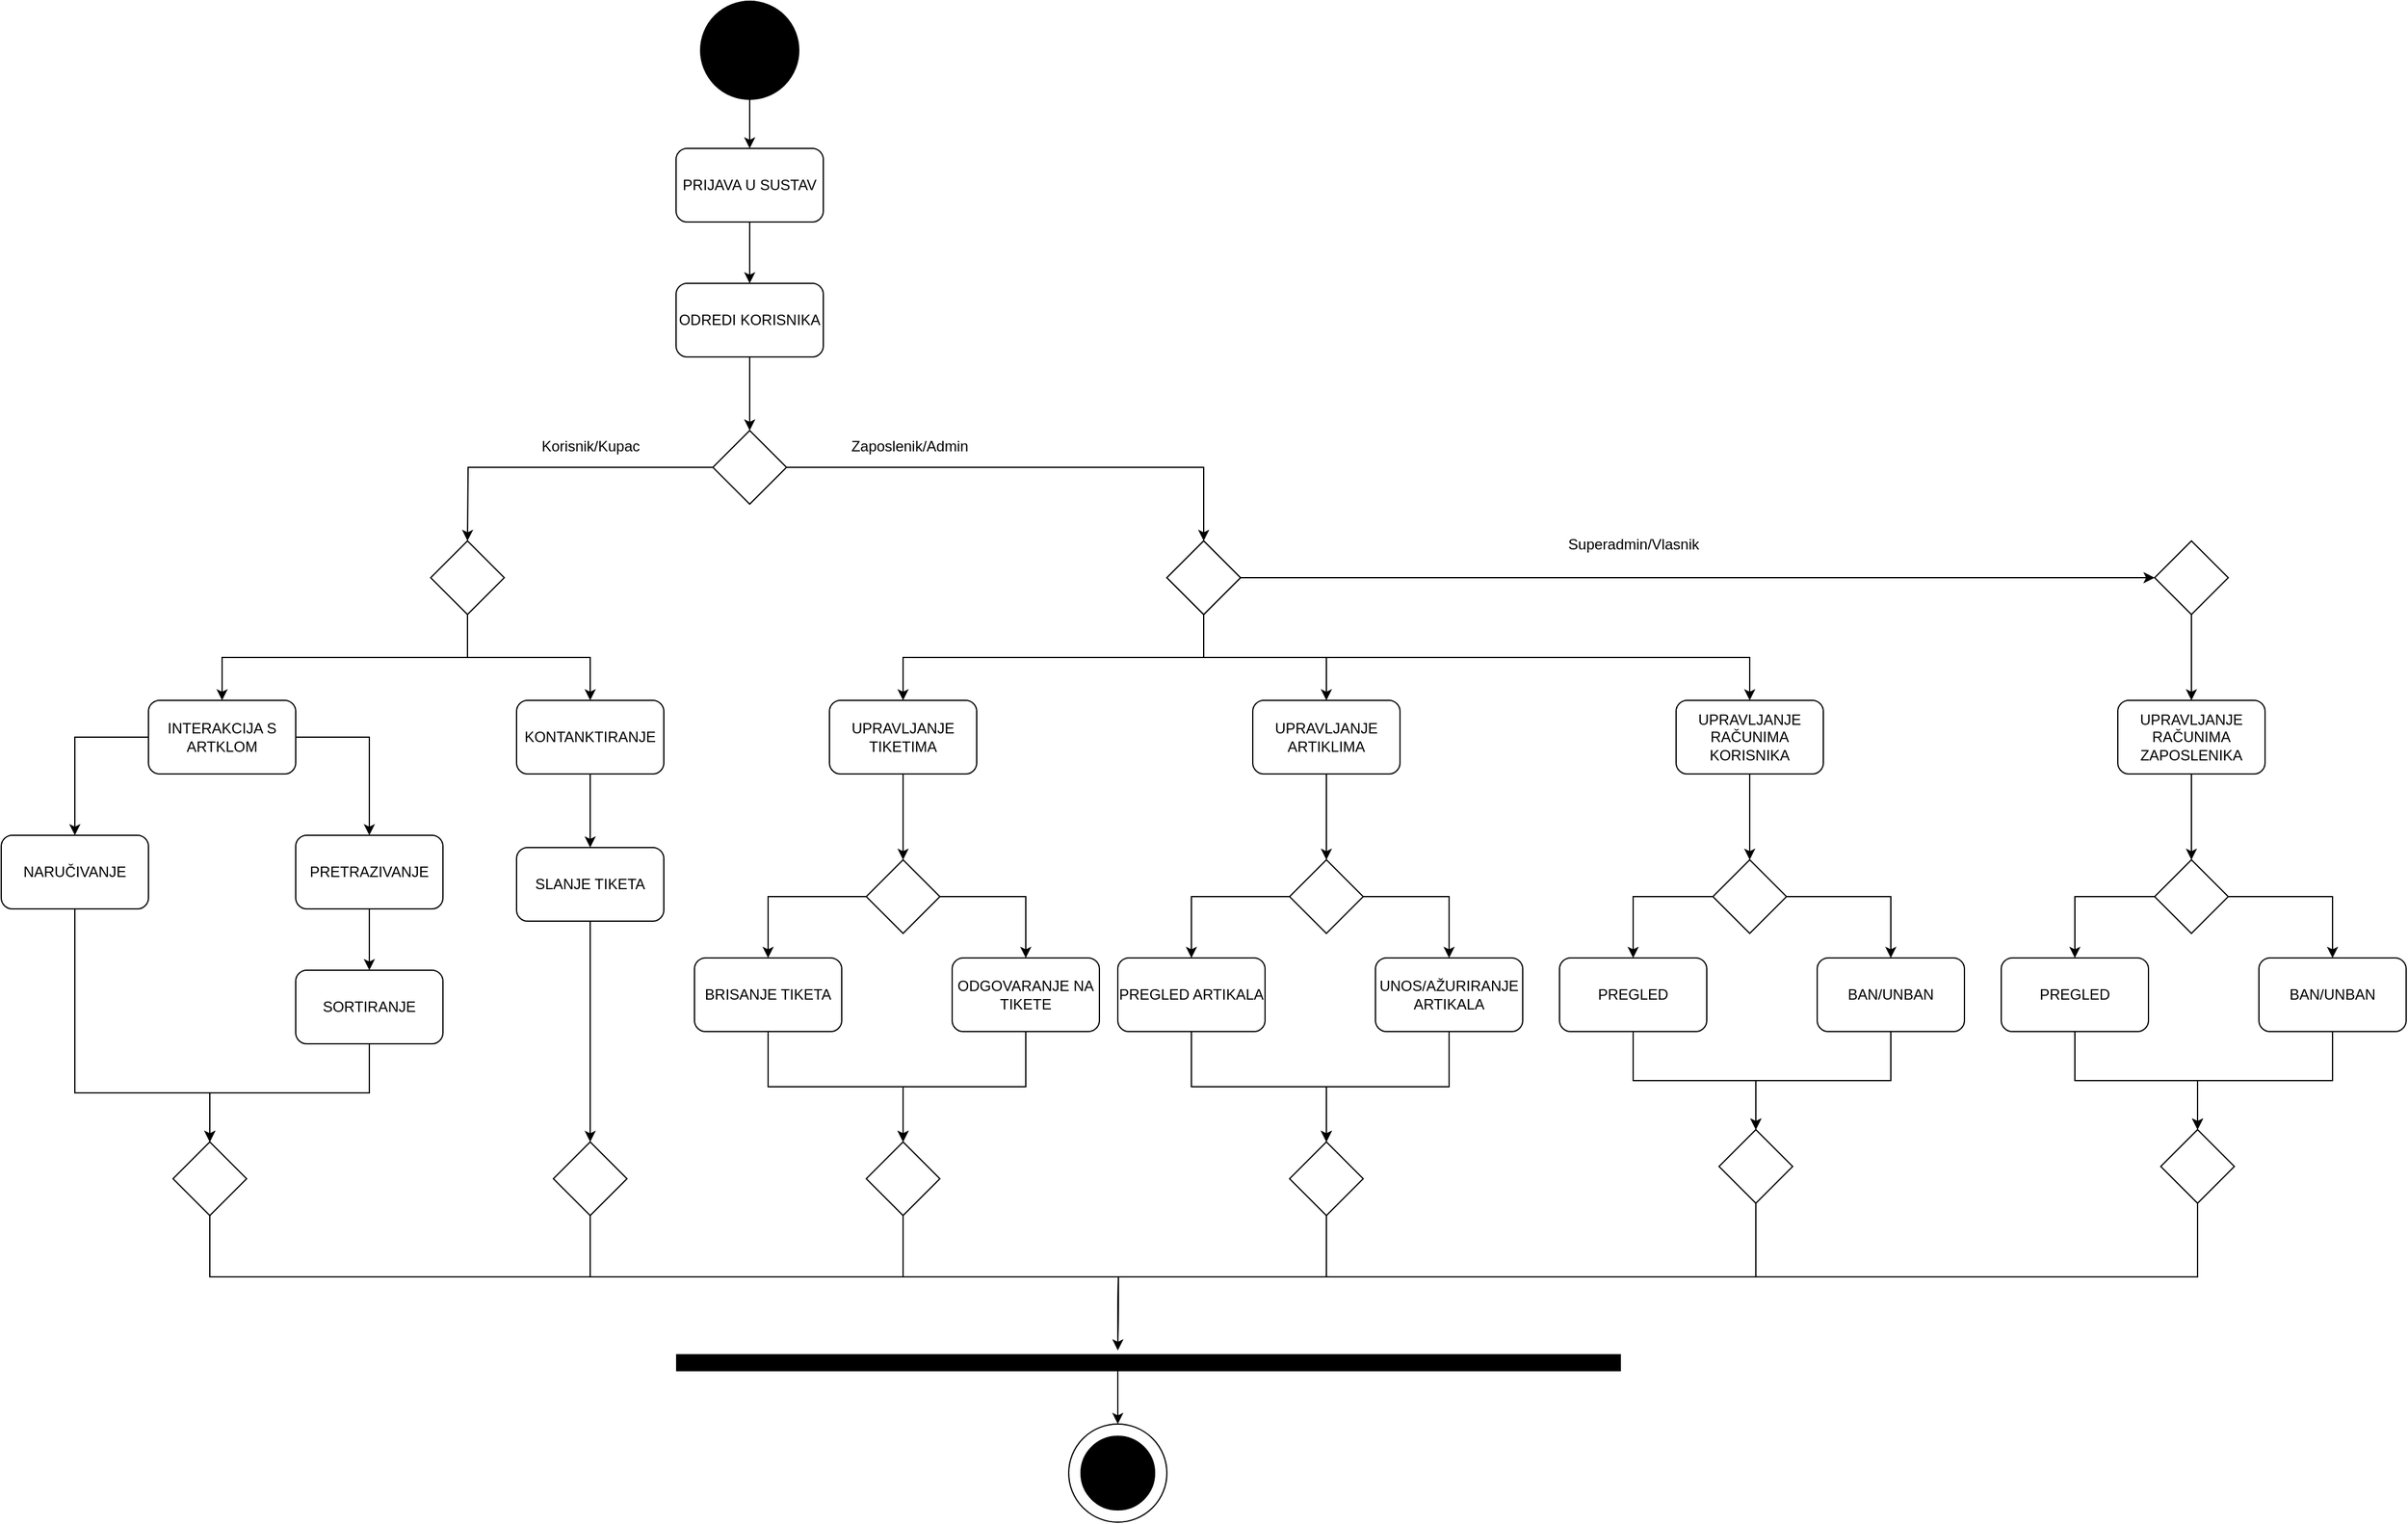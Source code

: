 <mxfile version="24.5.4" type="device">
  <diagram name="Page-1" id="CRayuH1D4yztOGFUTux5">
    <mxGraphModel dx="1900" dy="589" grid="1" gridSize="10" guides="1" tooltips="1" connect="1" arrows="1" fold="1" page="1" pageScale="1" pageWidth="850" pageHeight="1100" math="0" shadow="0">
      <root>
        <mxCell id="0" />
        <mxCell id="1" parent="0" />
        <mxCell id="VTIJ_GDe0LgsKLtdGAgx-5" style="edgeStyle=orthogonalEdgeStyle;rounded=0;orthogonalLoop=1;jettySize=auto;html=1;exitX=0.5;exitY=1;exitDx=0;exitDy=0;entryX=0.5;entryY=0;entryDx=0;entryDy=0;" parent="1" source="VTIJ_GDe0LgsKLtdGAgx-1" target="VTIJ_GDe0LgsKLtdGAgx-3" edge="1">
          <mxGeometry relative="1" as="geometry" />
        </mxCell>
        <mxCell id="VTIJ_GDe0LgsKLtdGAgx-1" value="" style="ellipse;whiteSpace=wrap;html=1;aspect=fixed;fillColor=#000000;" parent="1" vertex="1">
          <mxGeometry x="360" y="50" width="80" height="80" as="geometry" />
        </mxCell>
        <mxCell id="VTIJ_GDe0LgsKLtdGAgx-9" style="edgeStyle=orthogonalEdgeStyle;rounded=0;orthogonalLoop=1;jettySize=auto;html=1;exitX=0.5;exitY=1;exitDx=0;exitDy=0;entryX=0.5;entryY=0;entryDx=0;entryDy=0;" parent="1" source="VTIJ_GDe0LgsKLtdGAgx-3" target="VTIJ_GDe0LgsKLtdGAgx-8" edge="1">
          <mxGeometry relative="1" as="geometry" />
        </mxCell>
        <mxCell id="VTIJ_GDe0LgsKLtdGAgx-3" value="PRIJAVA U SUSTAV" style="rounded=1;whiteSpace=wrap;html=1;" parent="1" vertex="1">
          <mxGeometry x="340" y="170" width="120" height="60" as="geometry" />
        </mxCell>
        <mxCell id="VTIJ_GDe0LgsKLtdGAgx-76" style="edgeStyle=orthogonalEdgeStyle;rounded=0;orthogonalLoop=1;jettySize=auto;html=1;exitX=0.5;exitY=1;exitDx=0;exitDy=0;entryX=0.5;entryY=0;entryDx=0;entryDy=0;" parent="1" source="VTIJ_GDe0LgsKLtdGAgx-4" target="VTIJ_GDe0LgsKLtdGAgx-75" edge="1">
          <mxGeometry relative="1" as="geometry" />
        </mxCell>
        <mxCell id="VTIJ_GDe0LgsKLtdGAgx-4" value="UPRAVLJANJE RAČUNIMA KORISNIKA" style="rounded=1;whiteSpace=wrap;html=1;" parent="1" vertex="1">
          <mxGeometry x="1155" y="620" width="120" height="60" as="geometry" />
        </mxCell>
        <mxCell id="VTIJ_GDe0LgsKLtdGAgx-29" style="edgeStyle=orthogonalEdgeStyle;rounded=0;orthogonalLoop=1;jettySize=auto;html=1;exitX=0.5;exitY=1;exitDx=0;exitDy=0;entryX=0.5;entryY=0;entryDx=0;entryDy=0;" parent="1" source="VTIJ_GDe0LgsKLtdGAgx-6" target="VTIJ_GDe0LgsKLtdGAgx-26" edge="1">
          <mxGeometry relative="1" as="geometry" />
        </mxCell>
        <mxCell id="VTIJ_GDe0LgsKLtdGAgx-6" value="UPRAVLJANJE TIKETIMA" style="rounded=1;whiteSpace=wrap;html=1;" parent="1" vertex="1">
          <mxGeometry x="465" y="620" width="120" height="60" as="geometry" />
        </mxCell>
        <mxCell id="VTIJ_GDe0LgsKLtdGAgx-16" style="edgeStyle=orthogonalEdgeStyle;rounded=0;orthogonalLoop=1;jettySize=auto;html=1;exitX=0.5;exitY=1;exitDx=0;exitDy=0;" parent="1" source="VTIJ_GDe0LgsKLtdGAgx-7" edge="1">
          <mxGeometry relative="1" as="geometry">
            <mxPoint x="870" y="750" as="targetPoint" />
          </mxGeometry>
        </mxCell>
        <mxCell id="VTIJ_GDe0LgsKLtdGAgx-7" value="UPRAVLJANJE ARTIKLIMA" style="rounded=1;whiteSpace=wrap;html=1;" parent="1" vertex="1">
          <mxGeometry x="810" y="620" width="120" height="60" as="geometry" />
        </mxCell>
        <mxCell id="VTIJ_GDe0LgsKLtdGAgx-11" style="edgeStyle=orthogonalEdgeStyle;rounded=0;orthogonalLoop=1;jettySize=auto;html=1;exitX=0.5;exitY=1;exitDx=0;exitDy=0;entryX=0.5;entryY=0;entryDx=0;entryDy=0;" parent="1" source="VTIJ_GDe0LgsKLtdGAgx-8" target="VTIJ_GDe0LgsKLtdGAgx-10" edge="1">
          <mxGeometry relative="1" as="geometry" />
        </mxCell>
        <mxCell id="VTIJ_GDe0LgsKLtdGAgx-8" value="ODREDI KORISNIKA" style="rounded=1;whiteSpace=wrap;html=1;" parent="1" vertex="1">
          <mxGeometry x="340" y="280" width="120" height="60" as="geometry" />
        </mxCell>
        <mxCell id="VTIJ_GDe0LgsKLtdGAgx-13" style="edgeStyle=orthogonalEdgeStyle;rounded=0;orthogonalLoop=1;jettySize=auto;html=1;exitX=0;exitY=0.5;exitDx=0;exitDy=0;" parent="1" source="VTIJ_GDe0LgsKLtdGAgx-10" edge="1">
          <mxGeometry relative="1" as="geometry">
            <mxPoint x="170" y="490" as="targetPoint" />
          </mxGeometry>
        </mxCell>
        <mxCell id="VTIJ_GDe0LgsKLtdGAgx-30" style="edgeStyle=orthogonalEdgeStyle;rounded=0;orthogonalLoop=1;jettySize=auto;html=1;exitX=1;exitY=0.5;exitDx=0;exitDy=0;entryX=0.5;entryY=0;entryDx=0;entryDy=0;" parent="1" source="VTIJ_GDe0LgsKLtdGAgx-10" target="VTIJ_GDe0LgsKLtdGAgx-21" edge="1">
          <mxGeometry relative="1" as="geometry" />
        </mxCell>
        <mxCell id="VTIJ_GDe0LgsKLtdGAgx-10" value="" style="rhombus;whiteSpace=wrap;html=1;" parent="1" vertex="1">
          <mxGeometry x="370" y="400" width="60" height="60" as="geometry" />
        </mxCell>
        <mxCell id="VTIJ_GDe0LgsKLtdGAgx-14" value="Korisnik/Kupac" style="text;html=1;align=center;verticalAlign=middle;resizable=0;points=[];autosize=1;strokeColor=none;fillColor=none;" parent="1" vertex="1">
          <mxGeometry x="220" y="398" width="100" height="30" as="geometry" />
        </mxCell>
        <mxCell id="VTIJ_GDe0LgsKLtdGAgx-15" value="Zaposlenik/Admin" style="text;html=1;align=center;verticalAlign=middle;resizable=0;points=[];autosize=1;strokeColor=none;fillColor=none;" parent="1" vertex="1">
          <mxGeometry x="470" y="398" width="120" height="30" as="geometry" />
        </mxCell>
        <mxCell id="VTIJ_GDe0LgsKLtdGAgx-22" style="edgeStyle=orthogonalEdgeStyle;rounded=0;orthogonalLoop=1;jettySize=auto;html=1;exitX=0;exitY=0.5;exitDx=0;exitDy=0;entryX=0.5;entryY=0;entryDx=0;entryDy=0;" parent="1" source="VTIJ_GDe0LgsKLtdGAgx-17" target="VTIJ_GDe0LgsKLtdGAgx-18" edge="1">
          <mxGeometry relative="1" as="geometry" />
        </mxCell>
        <mxCell id="VTIJ_GDe0LgsKLtdGAgx-23" style="edgeStyle=orthogonalEdgeStyle;rounded=0;orthogonalLoop=1;jettySize=auto;html=1;exitX=1;exitY=0.5;exitDx=0;exitDy=0;entryX=0.5;entryY=0;entryDx=0;entryDy=0;" parent="1" source="VTIJ_GDe0LgsKLtdGAgx-17" target="VTIJ_GDe0LgsKLtdGAgx-20" edge="1">
          <mxGeometry relative="1" as="geometry" />
        </mxCell>
        <mxCell id="VTIJ_GDe0LgsKLtdGAgx-17" value="" style="rhombus;whiteSpace=wrap;html=1;" parent="1" vertex="1">
          <mxGeometry x="840" y="750" width="60" height="60" as="geometry" />
        </mxCell>
        <mxCell id="VTIJ_GDe0LgsKLtdGAgx-56" style="edgeStyle=orthogonalEdgeStyle;rounded=0;orthogonalLoop=1;jettySize=auto;html=1;exitX=0.5;exitY=1;exitDx=0;exitDy=0;" parent="1" source="VTIJ_GDe0LgsKLtdGAgx-18" target="VTIJ_GDe0LgsKLtdGAgx-55" edge="1">
          <mxGeometry relative="1" as="geometry" />
        </mxCell>
        <mxCell id="VTIJ_GDe0LgsKLtdGAgx-18" value="PREGLED ARTIKALA" style="rounded=1;whiteSpace=wrap;html=1;" parent="1" vertex="1">
          <mxGeometry x="700" y="830" width="120" height="60" as="geometry" />
        </mxCell>
        <mxCell id="VTIJ_GDe0LgsKLtdGAgx-44" style="edgeStyle=orthogonalEdgeStyle;rounded=0;orthogonalLoop=1;jettySize=auto;html=1;exitX=0;exitY=0.5;exitDx=0;exitDy=0;" parent="1" source="VTIJ_GDe0LgsKLtdGAgx-19" target="VTIJ_GDe0LgsKLtdGAgx-37" edge="1">
          <mxGeometry relative="1" as="geometry" />
        </mxCell>
        <mxCell id="VTIJ_GDe0LgsKLtdGAgx-45" style="edgeStyle=orthogonalEdgeStyle;rounded=0;orthogonalLoop=1;jettySize=auto;html=1;exitX=1;exitY=0.5;exitDx=0;exitDy=0;entryX=0.5;entryY=0;entryDx=0;entryDy=0;" parent="1" source="VTIJ_GDe0LgsKLtdGAgx-19" target="VTIJ_GDe0LgsKLtdGAgx-34" edge="1">
          <mxGeometry relative="1" as="geometry" />
        </mxCell>
        <mxCell id="VTIJ_GDe0LgsKLtdGAgx-19" value="INTERAKCIJA S ARTKLOM" style="rounded=1;whiteSpace=wrap;html=1;" parent="1" vertex="1">
          <mxGeometry x="-90" y="620" width="120" height="60" as="geometry" />
        </mxCell>
        <mxCell id="VTIJ_GDe0LgsKLtdGAgx-57" style="edgeStyle=orthogonalEdgeStyle;rounded=0;orthogonalLoop=1;jettySize=auto;html=1;exitX=0.5;exitY=1;exitDx=0;exitDy=0;" parent="1" source="VTIJ_GDe0LgsKLtdGAgx-20" target="VTIJ_GDe0LgsKLtdGAgx-55" edge="1">
          <mxGeometry relative="1" as="geometry" />
        </mxCell>
        <mxCell id="VTIJ_GDe0LgsKLtdGAgx-20" value="UNOS/AŽURIRANJE ARTIKALA" style="rounded=1;whiteSpace=wrap;html=1;" parent="1" vertex="1">
          <mxGeometry x="910" y="830" width="120" height="60" as="geometry" />
        </mxCell>
        <mxCell id="VTIJ_GDe0LgsKLtdGAgx-21" value="" style="rhombus;whiteSpace=wrap;html=1;" parent="1" vertex="1">
          <mxGeometry x="740" y="490" width="60" height="60" as="geometry" />
        </mxCell>
        <mxCell id="VTIJ_GDe0LgsKLtdGAgx-24" style="edgeStyle=orthogonalEdgeStyle;rounded=0;orthogonalLoop=1;jettySize=auto;html=1;exitX=0;exitY=0.5;exitDx=0;exitDy=0;entryX=0.5;entryY=0;entryDx=0;entryDy=0;" parent="1" source="VTIJ_GDe0LgsKLtdGAgx-26" target="VTIJ_GDe0LgsKLtdGAgx-27" edge="1">
          <mxGeometry relative="1" as="geometry" />
        </mxCell>
        <mxCell id="VTIJ_GDe0LgsKLtdGAgx-25" style="edgeStyle=orthogonalEdgeStyle;rounded=0;orthogonalLoop=1;jettySize=auto;html=1;exitX=1;exitY=0.5;exitDx=0;exitDy=0;entryX=0.5;entryY=0;entryDx=0;entryDy=0;" parent="1" source="VTIJ_GDe0LgsKLtdGAgx-26" target="VTIJ_GDe0LgsKLtdGAgx-28" edge="1">
          <mxGeometry relative="1" as="geometry" />
        </mxCell>
        <mxCell id="VTIJ_GDe0LgsKLtdGAgx-26" value="" style="rhombus;whiteSpace=wrap;html=1;" parent="1" vertex="1">
          <mxGeometry x="495" y="750" width="60" height="60" as="geometry" />
        </mxCell>
        <mxCell id="VTIJ_GDe0LgsKLtdGAgx-53" style="edgeStyle=orthogonalEdgeStyle;rounded=0;orthogonalLoop=1;jettySize=auto;html=1;exitX=0.5;exitY=1;exitDx=0;exitDy=0;" parent="1" source="VTIJ_GDe0LgsKLtdGAgx-27" target="VTIJ_GDe0LgsKLtdGAgx-52" edge="1">
          <mxGeometry relative="1" as="geometry" />
        </mxCell>
        <mxCell id="VTIJ_GDe0LgsKLtdGAgx-27" value="BRISANJE TIKETA" style="rounded=1;whiteSpace=wrap;html=1;" parent="1" vertex="1">
          <mxGeometry x="355" y="830" width="120" height="60" as="geometry" />
        </mxCell>
        <mxCell id="VTIJ_GDe0LgsKLtdGAgx-54" style="edgeStyle=orthogonalEdgeStyle;rounded=0;orthogonalLoop=1;jettySize=auto;html=1;exitX=0.5;exitY=1;exitDx=0;exitDy=0;" parent="1" source="VTIJ_GDe0LgsKLtdGAgx-28" target="VTIJ_GDe0LgsKLtdGAgx-52" edge="1">
          <mxGeometry relative="1" as="geometry" />
        </mxCell>
        <mxCell id="VTIJ_GDe0LgsKLtdGAgx-28" value="ODGOVARANJE NA TIKETE" style="rounded=1;whiteSpace=wrap;html=1;" parent="1" vertex="1">
          <mxGeometry x="565" y="830" width="120" height="60" as="geometry" />
        </mxCell>
        <mxCell id="VTIJ_GDe0LgsKLtdGAgx-80" style="edgeStyle=orthogonalEdgeStyle;rounded=0;orthogonalLoop=1;jettySize=auto;html=1;exitX=0.5;exitY=1;exitDx=0;exitDy=0;entryX=0.5;entryY=0;entryDx=0;entryDy=0;" parent="1" source="VTIJ_GDe0LgsKLtdGAgx-31" target="VTIJ_GDe0LgsKLtdGAgx-79" edge="1">
          <mxGeometry relative="1" as="geometry" />
        </mxCell>
        <mxCell id="VTIJ_GDe0LgsKLtdGAgx-31" value="PREGLED" style="rounded=1;whiteSpace=wrap;html=1;" parent="1" vertex="1">
          <mxGeometry x="1060" y="830" width="120" height="60" as="geometry" />
        </mxCell>
        <mxCell id="VTIJ_GDe0LgsKLtdGAgx-46" style="edgeStyle=orthogonalEdgeStyle;rounded=0;orthogonalLoop=1;jettySize=auto;html=1;exitX=0.5;exitY=1;exitDx=0;exitDy=0;entryX=0.5;entryY=0;entryDx=0;entryDy=0;" parent="1" source="VTIJ_GDe0LgsKLtdGAgx-34" target="VTIJ_GDe0LgsKLtdGAgx-38" edge="1">
          <mxGeometry relative="1" as="geometry" />
        </mxCell>
        <mxCell id="VTIJ_GDe0LgsKLtdGAgx-34" value="PRETRAZIVANJE" style="rounded=1;whiteSpace=wrap;html=1;" parent="1" vertex="1">
          <mxGeometry x="30" y="730" width="120" height="60" as="geometry" />
        </mxCell>
        <mxCell id="VTIJ_GDe0LgsKLtdGAgx-47" style="edgeStyle=orthogonalEdgeStyle;rounded=0;orthogonalLoop=1;jettySize=auto;html=1;exitX=0.5;exitY=1;exitDx=0;exitDy=0;entryX=0.5;entryY=0;entryDx=0;entryDy=0;" parent="1" source="VTIJ_GDe0LgsKLtdGAgx-35" target="VTIJ_GDe0LgsKLtdGAgx-39" edge="1">
          <mxGeometry relative="1" as="geometry" />
        </mxCell>
        <mxCell id="VTIJ_GDe0LgsKLtdGAgx-35" value="KONTANKTIRANJE" style="rounded=1;whiteSpace=wrap;html=1;" parent="1" vertex="1">
          <mxGeometry x="210" y="620" width="120" height="60" as="geometry" />
        </mxCell>
        <mxCell id="VTIJ_GDe0LgsKLtdGAgx-94" style="edgeStyle=orthogonalEdgeStyle;rounded=0;orthogonalLoop=1;jettySize=auto;html=1;exitX=0.5;exitY=1;exitDx=0;exitDy=0;entryX=0.5;entryY=0;entryDx=0;entryDy=0;" parent="1" source="VTIJ_GDe0LgsKLtdGAgx-37" target="VTIJ_GDe0LgsKLtdGAgx-60" edge="1">
          <mxGeometry relative="1" as="geometry">
            <Array as="points">
              <mxPoint x="-150" y="940" />
              <mxPoint x="-40" y="940" />
            </Array>
          </mxGeometry>
        </mxCell>
        <mxCell id="VTIJ_GDe0LgsKLtdGAgx-37" value="NARUČIVANJE" style="rounded=1;whiteSpace=wrap;html=1;" parent="1" vertex="1">
          <mxGeometry x="-210" y="730" width="120" height="60" as="geometry" />
        </mxCell>
        <mxCell id="VTIJ_GDe0LgsKLtdGAgx-93" style="edgeStyle=orthogonalEdgeStyle;rounded=0;orthogonalLoop=1;jettySize=auto;html=1;exitX=0.5;exitY=1;exitDx=0;exitDy=0;entryX=0.5;entryY=0;entryDx=0;entryDy=0;" parent="1" source="VTIJ_GDe0LgsKLtdGAgx-38" target="VTIJ_GDe0LgsKLtdGAgx-60" edge="1">
          <mxGeometry relative="1" as="geometry" />
        </mxCell>
        <mxCell id="VTIJ_GDe0LgsKLtdGAgx-38" value="SORTIRANJE" style="rounded=1;whiteSpace=wrap;html=1;" parent="1" vertex="1">
          <mxGeometry x="30" y="840" width="120" height="60" as="geometry" />
        </mxCell>
        <mxCell id="VTIJ_GDe0LgsKLtdGAgx-59" style="edgeStyle=orthogonalEdgeStyle;rounded=0;orthogonalLoop=1;jettySize=auto;html=1;exitX=0.5;exitY=1;exitDx=0;exitDy=0;entryX=0.5;entryY=0;entryDx=0;entryDy=0;" parent="1" source="VTIJ_GDe0LgsKLtdGAgx-39" target="VTIJ_GDe0LgsKLtdGAgx-58" edge="1">
          <mxGeometry relative="1" as="geometry" />
        </mxCell>
        <mxCell id="VTIJ_GDe0LgsKLtdGAgx-39" value="SLANJE TIKETA" style="rounded=1;whiteSpace=wrap;html=1;" parent="1" vertex="1">
          <mxGeometry x="210" y="740" width="120" height="60" as="geometry" />
        </mxCell>
        <mxCell id="VTIJ_GDe0LgsKLtdGAgx-49" style="edgeStyle=orthogonalEdgeStyle;rounded=0;orthogonalLoop=1;jettySize=auto;html=1;exitX=0.5;exitY=1;exitDx=0;exitDy=0;entryX=0.5;entryY=0;entryDx=0;entryDy=0;" parent="1" source="VTIJ_GDe0LgsKLtdGAgx-40" target="VTIJ_GDe0LgsKLtdGAgx-6" edge="1">
          <mxGeometry relative="1" as="geometry" />
        </mxCell>
        <mxCell id="VTIJ_GDe0LgsKLtdGAgx-50" style="edgeStyle=orthogonalEdgeStyle;rounded=0;orthogonalLoop=1;jettySize=auto;html=1;exitX=0.5;exitY=1;exitDx=0;exitDy=0;entryX=0.5;entryY=0;entryDx=0;entryDy=0;" parent="1" source="VTIJ_GDe0LgsKLtdGAgx-40" target="VTIJ_GDe0LgsKLtdGAgx-7" edge="1">
          <mxGeometry relative="1" as="geometry" />
        </mxCell>
        <mxCell id="VTIJ_GDe0LgsKLtdGAgx-51" style="edgeStyle=orthogonalEdgeStyle;rounded=0;orthogonalLoop=1;jettySize=auto;html=1;exitX=0.5;exitY=1;exitDx=0;exitDy=0;" parent="1" source="VTIJ_GDe0LgsKLtdGAgx-40" target="VTIJ_GDe0LgsKLtdGAgx-4" edge="1">
          <mxGeometry relative="1" as="geometry" />
        </mxCell>
        <mxCell id="VTIJ_GDe0LgsKLtdGAgx-70" style="edgeStyle=orthogonalEdgeStyle;rounded=0;orthogonalLoop=1;jettySize=auto;html=1;exitX=1;exitY=0.5;exitDx=0;exitDy=0;entryX=0;entryY=0.5;entryDx=0;entryDy=0;" parent="1" source="VTIJ_GDe0LgsKLtdGAgx-40" target="VTIJ_GDe0LgsKLtdGAgx-72" edge="1">
          <mxGeometry relative="1" as="geometry">
            <mxPoint x="1430" y="520" as="targetPoint" />
          </mxGeometry>
        </mxCell>
        <mxCell id="VTIJ_GDe0LgsKLtdGAgx-40" value="" style="rhombus;whiteSpace=wrap;html=1;" parent="1" vertex="1">
          <mxGeometry x="740" y="490" width="60" height="60" as="geometry" />
        </mxCell>
        <mxCell id="VTIJ_GDe0LgsKLtdGAgx-42" style="edgeStyle=orthogonalEdgeStyle;rounded=0;orthogonalLoop=1;jettySize=auto;html=1;exitX=0.5;exitY=1;exitDx=0;exitDy=0;" parent="1" source="VTIJ_GDe0LgsKLtdGAgx-41" target="VTIJ_GDe0LgsKLtdGAgx-35" edge="1">
          <mxGeometry relative="1" as="geometry" />
        </mxCell>
        <mxCell id="VTIJ_GDe0LgsKLtdGAgx-43" style="edgeStyle=orthogonalEdgeStyle;rounded=0;orthogonalLoop=1;jettySize=auto;html=1;exitX=0.5;exitY=1;exitDx=0;exitDy=0;entryX=0.5;entryY=0;entryDx=0;entryDy=0;" parent="1" source="VTIJ_GDe0LgsKLtdGAgx-41" target="VTIJ_GDe0LgsKLtdGAgx-19" edge="1">
          <mxGeometry relative="1" as="geometry" />
        </mxCell>
        <mxCell id="VTIJ_GDe0LgsKLtdGAgx-41" value="" style="rhombus;whiteSpace=wrap;html=1;" parent="1" vertex="1">
          <mxGeometry x="140" y="490" width="60" height="60" as="geometry" />
        </mxCell>
        <mxCell id="VTIJ_GDe0LgsKLtdGAgx-104" style="edgeStyle=orthogonalEdgeStyle;rounded=0;orthogonalLoop=1;jettySize=auto;html=1;exitX=0.5;exitY=1;exitDx=0;exitDy=0;endArrow=none;endFill=0;" parent="1" source="VTIJ_GDe0LgsKLtdGAgx-52" edge="1">
          <mxGeometry relative="1" as="geometry">
            <mxPoint x="700" y="1140.0" as="targetPoint" />
          </mxGeometry>
        </mxCell>
        <mxCell id="VTIJ_GDe0LgsKLtdGAgx-52" value="" style="rhombus;whiteSpace=wrap;html=1;" parent="1" vertex="1">
          <mxGeometry x="495" y="980" width="60" height="60" as="geometry" />
        </mxCell>
        <mxCell id="VTIJ_GDe0LgsKLtdGAgx-55" value="" style="rhombus;whiteSpace=wrap;html=1;" parent="1" vertex="1">
          <mxGeometry x="840" y="980" width="60" height="60" as="geometry" />
        </mxCell>
        <mxCell id="VTIJ_GDe0LgsKLtdGAgx-103" style="edgeStyle=orthogonalEdgeStyle;rounded=0;orthogonalLoop=1;jettySize=auto;html=1;exitX=0.5;exitY=1;exitDx=0;exitDy=0;endArrow=none;endFill=0;" parent="1" source="VTIJ_GDe0LgsKLtdGAgx-58" edge="1">
          <mxGeometry relative="1" as="geometry">
            <mxPoint x="700" y="1140.0" as="targetPoint" />
          </mxGeometry>
        </mxCell>
        <mxCell id="VTIJ_GDe0LgsKLtdGAgx-58" value="" style="rhombus;whiteSpace=wrap;html=1;" parent="1" vertex="1">
          <mxGeometry x="240" y="980" width="60" height="60" as="geometry" />
        </mxCell>
        <mxCell id="VTIJ_GDe0LgsKLtdGAgx-102" style="edgeStyle=orthogonalEdgeStyle;rounded=0;orthogonalLoop=1;jettySize=auto;html=1;exitX=0.5;exitY=1;exitDx=0;exitDy=0;endArrow=none;endFill=0;" parent="1" source="VTIJ_GDe0LgsKLtdGAgx-60" edge="1">
          <mxGeometry relative="1" as="geometry">
            <mxPoint x="700" y="1140" as="targetPoint" />
          </mxGeometry>
        </mxCell>
        <mxCell id="VTIJ_GDe0LgsKLtdGAgx-60" value="" style="rhombus;whiteSpace=wrap;html=1;" parent="1" vertex="1">
          <mxGeometry x="-70" y="980" width="60" height="60" as="geometry" />
        </mxCell>
        <mxCell id="VTIJ_GDe0LgsKLtdGAgx-71" value="Superadmin/Vlasnik" style="text;html=1;align=center;verticalAlign=middle;resizable=0;points=[];autosize=1;strokeColor=none;fillColor=none;" parent="1" vertex="1">
          <mxGeometry x="1055" y="478" width="130" height="30" as="geometry" />
        </mxCell>
        <mxCell id="VTIJ_GDe0LgsKLtdGAgx-108" style="edgeStyle=orthogonalEdgeStyle;rounded=0;orthogonalLoop=1;jettySize=auto;html=1;exitX=0.5;exitY=1;exitDx=0;exitDy=0;entryX=0.5;entryY=0;entryDx=0;entryDy=0;" parent="1" source="VTIJ_GDe0LgsKLtdGAgx-72" target="VTIJ_GDe0LgsKLtdGAgx-82" edge="1">
          <mxGeometry relative="1" as="geometry" />
        </mxCell>
        <mxCell id="VTIJ_GDe0LgsKLtdGAgx-72" value="" style="rhombus;whiteSpace=wrap;html=1;" parent="1" vertex="1">
          <mxGeometry x="1545" y="490" width="60" height="60" as="geometry" />
        </mxCell>
        <mxCell id="VTIJ_GDe0LgsKLtdGAgx-81" style="edgeStyle=orthogonalEdgeStyle;rounded=0;orthogonalLoop=1;jettySize=auto;html=1;exitX=0.5;exitY=1;exitDx=0;exitDy=0;entryX=0.5;entryY=0;entryDx=0;entryDy=0;" parent="1" source="VTIJ_GDe0LgsKLtdGAgx-73" target="VTIJ_GDe0LgsKLtdGAgx-79" edge="1">
          <mxGeometry relative="1" as="geometry" />
        </mxCell>
        <mxCell id="VTIJ_GDe0LgsKLtdGAgx-73" value="BAN/UNBAN" style="rounded=1;whiteSpace=wrap;html=1;" parent="1" vertex="1">
          <mxGeometry x="1270" y="830" width="120" height="60" as="geometry" />
        </mxCell>
        <mxCell id="VTIJ_GDe0LgsKLtdGAgx-77" style="edgeStyle=orthogonalEdgeStyle;rounded=0;orthogonalLoop=1;jettySize=auto;html=1;exitX=1;exitY=0.5;exitDx=0;exitDy=0;" parent="1" source="VTIJ_GDe0LgsKLtdGAgx-75" target="VTIJ_GDe0LgsKLtdGAgx-73" edge="1">
          <mxGeometry relative="1" as="geometry" />
        </mxCell>
        <mxCell id="VTIJ_GDe0LgsKLtdGAgx-78" style="edgeStyle=orthogonalEdgeStyle;rounded=0;orthogonalLoop=1;jettySize=auto;html=1;exitX=0;exitY=0.5;exitDx=0;exitDy=0;entryX=0.5;entryY=0;entryDx=0;entryDy=0;" parent="1" source="VTIJ_GDe0LgsKLtdGAgx-75" target="VTIJ_GDe0LgsKLtdGAgx-31" edge="1">
          <mxGeometry relative="1" as="geometry" />
        </mxCell>
        <mxCell id="VTIJ_GDe0LgsKLtdGAgx-75" value="" style="rhombus;whiteSpace=wrap;html=1;" parent="1" vertex="1">
          <mxGeometry x="1185" y="750" width="60" height="60" as="geometry" />
        </mxCell>
        <mxCell id="VTIJ_GDe0LgsKLtdGAgx-79" value="" style="rhombus;whiteSpace=wrap;html=1;" parent="1" vertex="1">
          <mxGeometry x="1190" y="970" width="60" height="60" as="geometry" />
        </mxCell>
        <mxCell id="VTIJ_GDe0LgsKLtdGAgx-91" style="edgeStyle=orthogonalEdgeStyle;rounded=0;orthogonalLoop=1;jettySize=auto;html=1;exitX=0.5;exitY=1;exitDx=0;exitDy=0;entryX=0.5;entryY=0;entryDx=0;entryDy=0;" parent="1" source="VTIJ_GDe0LgsKLtdGAgx-82" target="VTIJ_GDe0LgsKLtdGAgx-89" edge="1">
          <mxGeometry relative="1" as="geometry" />
        </mxCell>
        <mxCell id="VTIJ_GDe0LgsKLtdGAgx-82" value="UPRAVLJANJE RAČUNIMA ZAPOSLENIKA" style="rounded=1;whiteSpace=wrap;html=1;" parent="1" vertex="1">
          <mxGeometry x="1515" y="620" width="120" height="60" as="geometry" />
        </mxCell>
        <mxCell id="VTIJ_GDe0LgsKLtdGAgx-83" style="edgeStyle=orthogonalEdgeStyle;rounded=0;orthogonalLoop=1;jettySize=auto;html=1;exitX=0.5;exitY=1;exitDx=0;exitDy=0;entryX=0.5;entryY=0;entryDx=0;entryDy=0;" parent="1" source="VTIJ_GDe0LgsKLtdGAgx-87" target="VTIJ_GDe0LgsKLtdGAgx-90" edge="1">
          <mxGeometry relative="1" as="geometry" />
        </mxCell>
        <mxCell id="VTIJ_GDe0LgsKLtdGAgx-84" style="edgeStyle=orthogonalEdgeStyle;rounded=0;orthogonalLoop=1;jettySize=auto;html=1;exitX=0.5;exitY=1;exitDx=0;exitDy=0;entryX=0.5;entryY=0;entryDx=0;entryDy=0;" parent="1" source="VTIJ_GDe0LgsKLtdGAgx-88" target="VTIJ_GDe0LgsKLtdGAgx-90" edge="1">
          <mxGeometry relative="1" as="geometry" />
        </mxCell>
        <mxCell id="VTIJ_GDe0LgsKLtdGAgx-85" style="edgeStyle=orthogonalEdgeStyle;rounded=0;orthogonalLoop=1;jettySize=auto;html=1;exitX=1;exitY=0.5;exitDx=0;exitDy=0;" parent="1" source="VTIJ_GDe0LgsKLtdGAgx-89" target="VTIJ_GDe0LgsKLtdGAgx-88" edge="1">
          <mxGeometry relative="1" as="geometry" />
        </mxCell>
        <mxCell id="VTIJ_GDe0LgsKLtdGAgx-86" style="edgeStyle=orthogonalEdgeStyle;rounded=0;orthogonalLoop=1;jettySize=auto;html=1;exitX=0;exitY=0.5;exitDx=0;exitDy=0;entryX=0.5;entryY=0;entryDx=0;entryDy=0;" parent="1" source="VTIJ_GDe0LgsKLtdGAgx-89" target="VTIJ_GDe0LgsKLtdGAgx-87" edge="1">
          <mxGeometry relative="1" as="geometry" />
        </mxCell>
        <mxCell id="VTIJ_GDe0LgsKLtdGAgx-87" value="PREGLED" style="rounded=1;whiteSpace=wrap;html=1;" parent="1" vertex="1">
          <mxGeometry x="1420" y="830" width="120" height="60" as="geometry" />
        </mxCell>
        <mxCell id="VTIJ_GDe0LgsKLtdGAgx-88" value="BAN/UNBAN" style="rounded=1;whiteSpace=wrap;html=1;" parent="1" vertex="1">
          <mxGeometry x="1630" y="830" width="120" height="60" as="geometry" />
        </mxCell>
        <mxCell id="VTIJ_GDe0LgsKLtdGAgx-89" value="" style="rhombus;whiteSpace=wrap;html=1;" parent="1" vertex="1">
          <mxGeometry x="1545" y="750" width="60" height="60" as="geometry" />
        </mxCell>
        <mxCell id="VTIJ_GDe0LgsKLtdGAgx-96" style="edgeStyle=orthogonalEdgeStyle;rounded=0;orthogonalLoop=1;jettySize=auto;html=1;exitX=0.5;exitY=1;exitDx=0;exitDy=0;" parent="1" source="VTIJ_GDe0LgsKLtdGAgx-90" edge="1">
          <mxGeometry relative="1" as="geometry">
            <mxPoint x="700" y="1150" as="targetPoint" />
          </mxGeometry>
        </mxCell>
        <mxCell id="VTIJ_GDe0LgsKLtdGAgx-90" value="" style="rhombus;whiteSpace=wrap;html=1;" parent="1" vertex="1">
          <mxGeometry x="1550" y="970" width="60" height="60" as="geometry" />
        </mxCell>
        <mxCell id="VTIJ_GDe0LgsKLtdGAgx-95" value="" style="endArrow=none;html=1;rounded=0;strokeWidth=14;" parent="1" edge="1">
          <mxGeometry width="50" height="50" relative="1" as="geometry">
            <mxPoint x="340" y="1160" as="sourcePoint" />
            <mxPoint x="1110" y="1160" as="targetPoint" />
          </mxGeometry>
        </mxCell>
        <mxCell id="VTIJ_GDe0LgsKLtdGAgx-98" value="" style="endArrow=none;html=1;rounded=0;exitX=0.5;exitY=1;exitDx=0;exitDy=0;" parent="1" source="VTIJ_GDe0LgsKLtdGAgx-55" edge="1">
          <mxGeometry width="50" height="50" relative="1" as="geometry">
            <mxPoint x="730" y="1190" as="sourcePoint" />
            <mxPoint x="870" y="1090" as="targetPoint" />
          </mxGeometry>
        </mxCell>
        <mxCell id="VTIJ_GDe0LgsKLtdGAgx-101" value="" style="endArrow=none;html=1;rounded=0;exitX=0.5;exitY=1;exitDx=0;exitDy=0;" parent="1" source="VTIJ_GDe0LgsKLtdGAgx-79" edge="1">
          <mxGeometry width="50" height="50" relative="1" as="geometry">
            <mxPoint x="880" y="1050" as="sourcePoint" />
            <mxPoint x="1220" y="1090" as="targetPoint" />
          </mxGeometry>
        </mxCell>
        <mxCell id="VTIJ_GDe0LgsKLtdGAgx-105" value="" style="ellipse;whiteSpace=wrap;html=1;aspect=fixed;" parent="1" vertex="1">
          <mxGeometry x="660" y="1210" width="80" height="80" as="geometry" />
        </mxCell>
        <mxCell id="VTIJ_GDe0LgsKLtdGAgx-106" value="" style="ellipse;whiteSpace=wrap;html=1;aspect=fixed;fillColor=#000000;" parent="1" vertex="1">
          <mxGeometry x="670" y="1220" width="60" height="60" as="geometry" />
        </mxCell>
        <mxCell id="VTIJ_GDe0LgsKLtdGAgx-107" value="" style="endArrow=classic;html=1;rounded=0;entryX=0.5;entryY=0;entryDx=0;entryDy=0;" parent="1" target="VTIJ_GDe0LgsKLtdGAgx-105" edge="1">
          <mxGeometry width="50" height="50" relative="1" as="geometry">
            <mxPoint x="700" y="1160" as="sourcePoint" />
            <mxPoint x="610" y="1390" as="targetPoint" />
          </mxGeometry>
        </mxCell>
      </root>
    </mxGraphModel>
  </diagram>
</mxfile>
